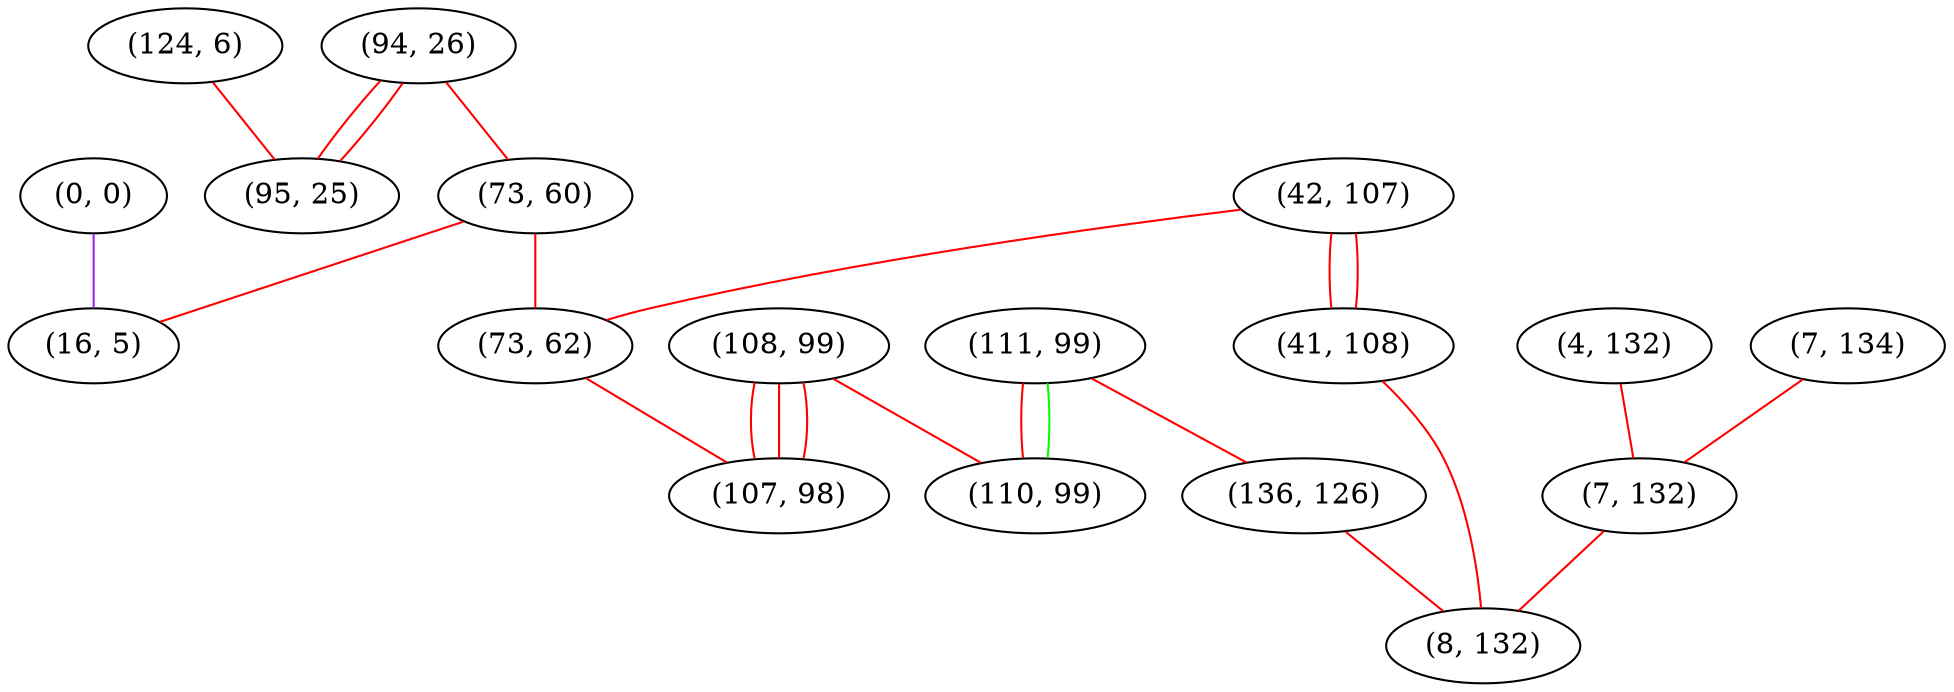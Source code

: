 graph "" {
"(94, 26)";
"(42, 107)";
"(111, 99)";
"(7, 134)";
"(4, 132)";
"(73, 60)";
"(124, 6)";
"(7, 132)";
"(136, 126)";
"(0, 0)";
"(73, 62)";
"(108, 99)";
"(95, 25)";
"(110, 99)";
"(16, 5)";
"(107, 98)";
"(41, 108)";
"(8, 132)";
"(94, 26)" -- "(73, 60)"  [color=red, key=0, weight=1];
"(94, 26)" -- "(95, 25)"  [color=red, key=0, weight=1];
"(94, 26)" -- "(95, 25)"  [color=red, key=1, weight=1];
"(42, 107)" -- "(73, 62)"  [color=red, key=0, weight=1];
"(42, 107)" -- "(41, 108)"  [color=red, key=0, weight=1];
"(42, 107)" -- "(41, 108)"  [color=red, key=1, weight=1];
"(111, 99)" -- "(110, 99)"  [color=red, key=0, weight=1];
"(111, 99)" -- "(110, 99)"  [color=green, key=1, weight=2];
"(111, 99)" -- "(136, 126)"  [color=red, key=0, weight=1];
"(7, 134)" -- "(7, 132)"  [color=red, key=0, weight=1];
"(4, 132)" -- "(7, 132)"  [color=red, key=0, weight=1];
"(73, 60)" -- "(16, 5)"  [color=red, key=0, weight=1];
"(73, 60)" -- "(73, 62)"  [color=red, key=0, weight=1];
"(124, 6)" -- "(95, 25)"  [color=red, key=0, weight=1];
"(7, 132)" -- "(8, 132)"  [color=red, key=0, weight=1];
"(136, 126)" -- "(8, 132)"  [color=red, key=0, weight=1];
"(0, 0)" -- "(16, 5)"  [color=purple, key=0, weight=4];
"(73, 62)" -- "(107, 98)"  [color=red, key=0, weight=1];
"(108, 99)" -- "(110, 99)"  [color=red, key=0, weight=1];
"(108, 99)" -- "(107, 98)"  [color=red, key=0, weight=1];
"(108, 99)" -- "(107, 98)"  [color=red, key=1, weight=1];
"(108, 99)" -- "(107, 98)"  [color=red, key=2, weight=1];
"(41, 108)" -- "(8, 132)"  [color=red, key=0, weight=1];
}
